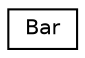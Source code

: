 digraph "Graphical Class Hierarchy"
{
 // LATEX_PDF_SIZE
  edge [fontname="Helvetica",fontsize="10",labelfontname="Helvetica",labelfontsize="10"];
  node [fontname="Helvetica",fontsize="10",shape=record];
  rankdir="LR";
  Node0 [label="Bar",height=0.2,width=0.4,color="black", fillcolor="white", style="filled",URL="$struct_bar.html",tooltip=" "];
}
